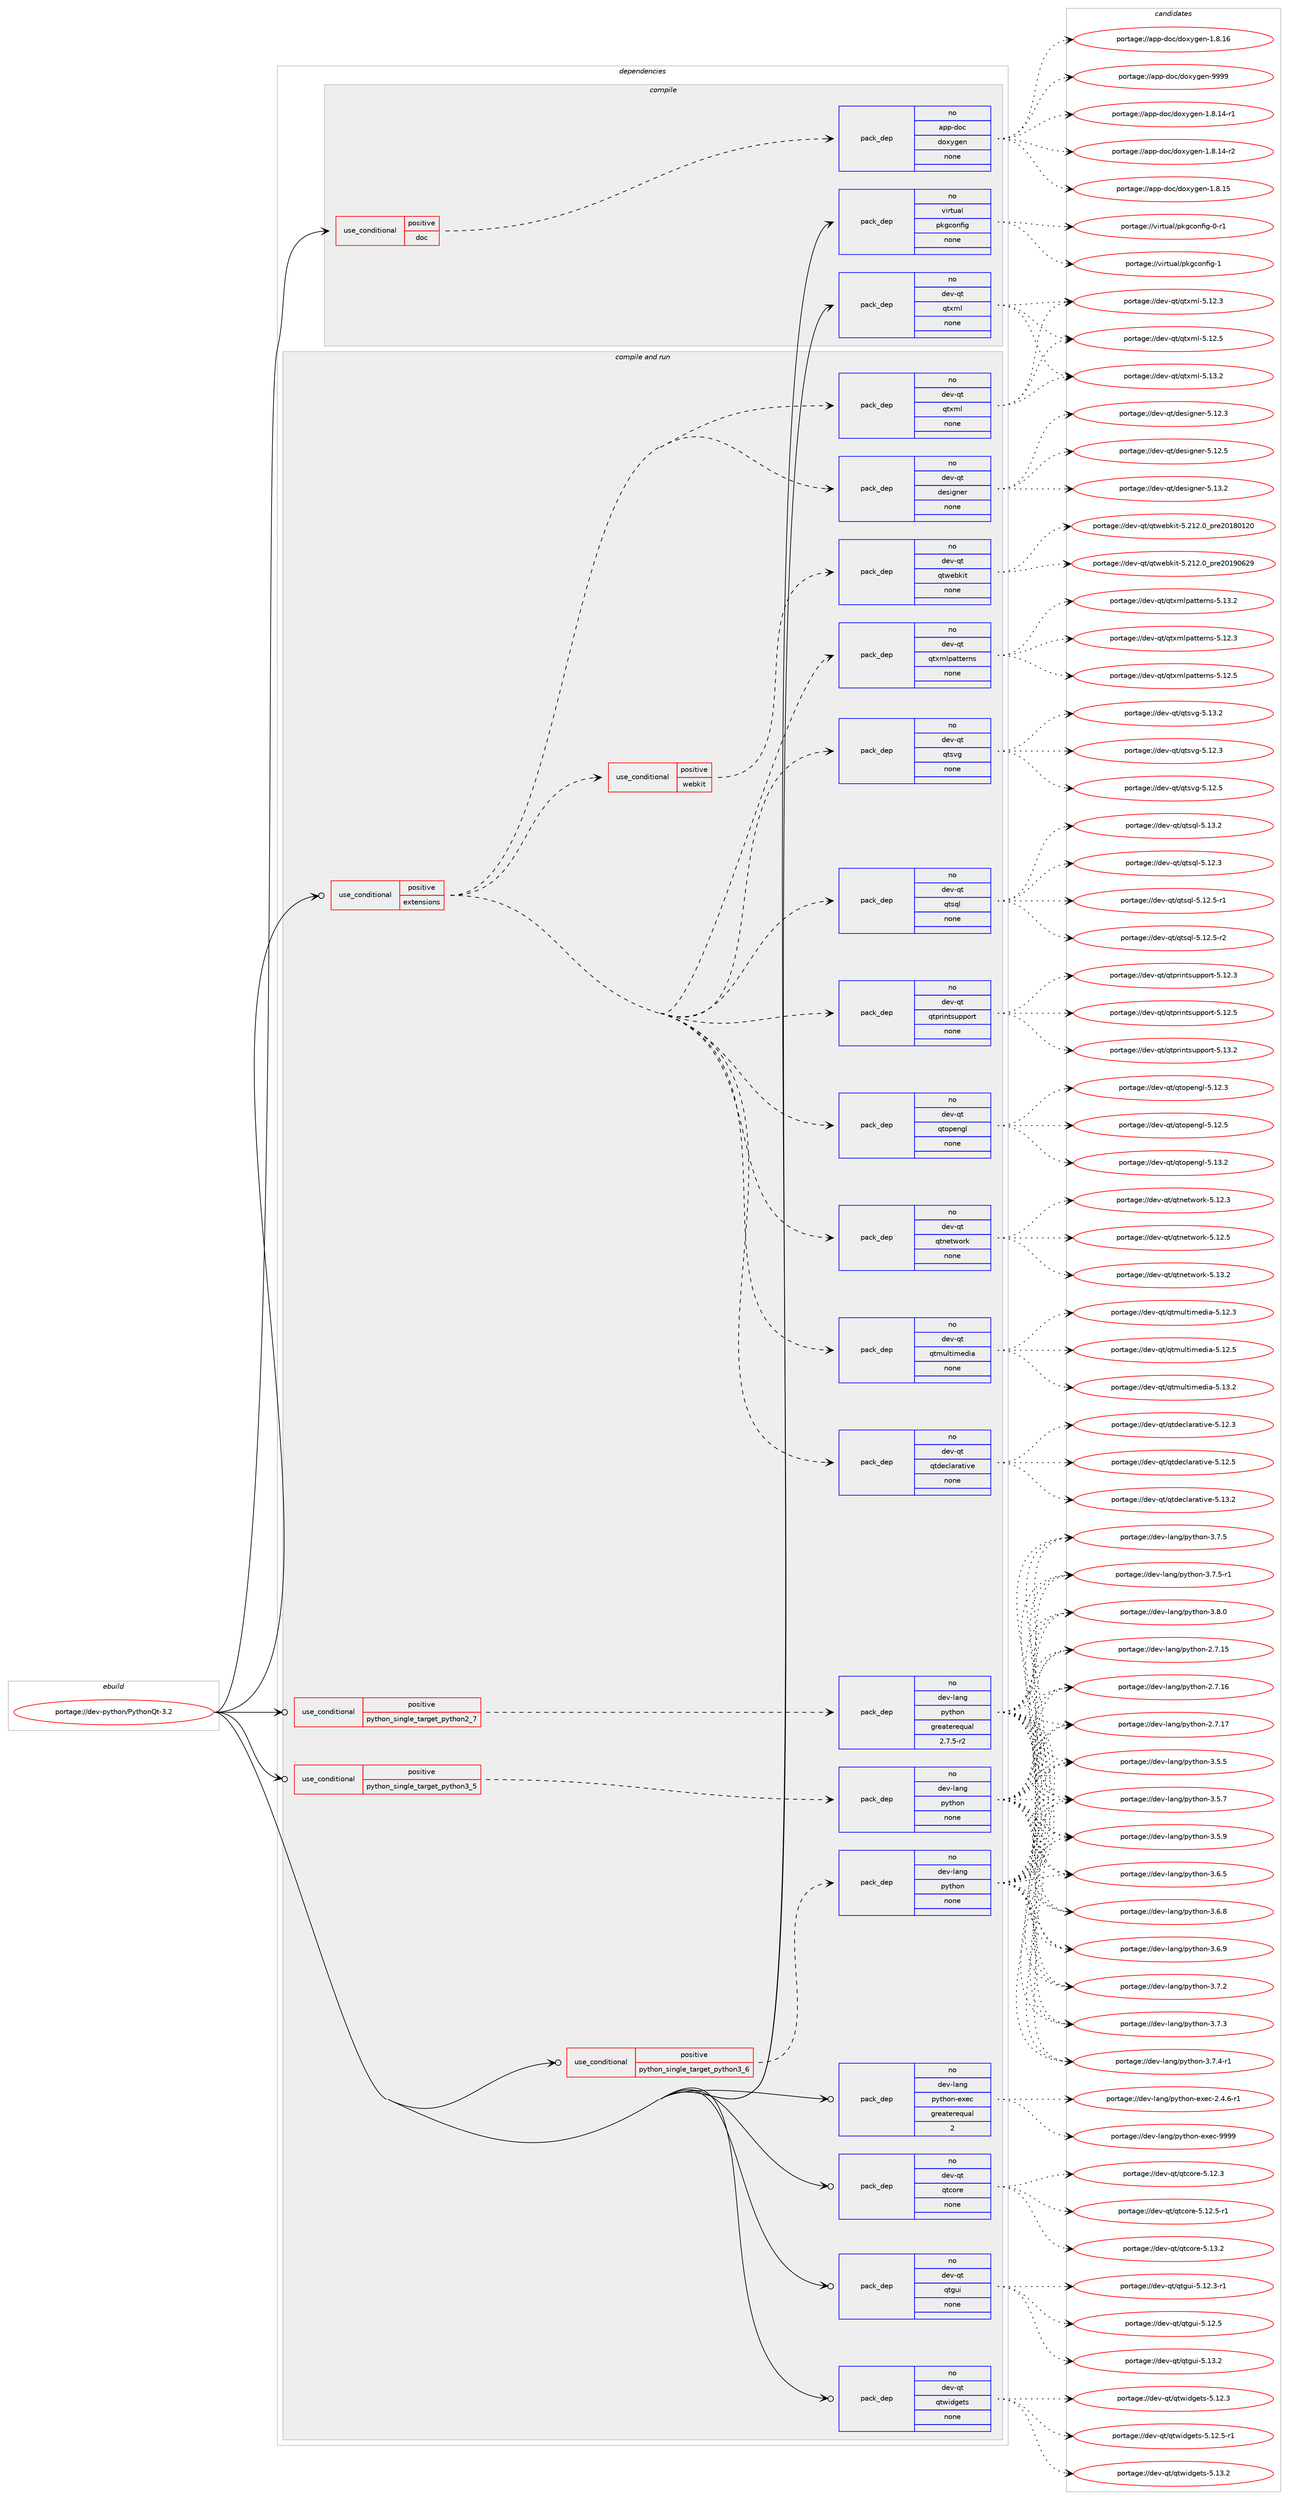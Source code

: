 digraph prolog {

# *************
# Graph options
# *************

newrank=true;
concentrate=true;
compound=true;
graph [rankdir=LR,fontname=Helvetica,fontsize=10,ranksep=1.5];#, ranksep=2.5, nodesep=0.2];
edge  [arrowhead=vee];
node  [fontname=Helvetica,fontsize=10];

# **********
# The ebuild
# **********

subgraph cluster_leftcol {
color=gray;
rank=same;
label=<<i>ebuild</i>>;
id [label="portage://dev-python/PythonQt-3.2", color=red, width=4, href="../dev-python/PythonQt-3.2.svg"];
}

# ****************
# The dependencies
# ****************

subgraph cluster_midcol {
color=gray;
label=<<i>dependencies</i>>;
subgraph cluster_compile {
fillcolor="#eeeeee";
style=filled;
label=<<i>compile</i>>;
subgraph cond25152 {
dependency128246 [label=<<TABLE BORDER="0" CELLBORDER="1" CELLSPACING="0" CELLPADDING="4"><TR><TD ROWSPAN="3" CELLPADDING="10">use_conditional</TD></TR><TR><TD>positive</TD></TR><TR><TD>doc</TD></TR></TABLE>>, shape=none, color=red];
subgraph pack99791 {
dependency128247 [label=<<TABLE BORDER="0" CELLBORDER="1" CELLSPACING="0" CELLPADDING="4" WIDTH="220"><TR><TD ROWSPAN="6" CELLPADDING="30">pack_dep</TD></TR><TR><TD WIDTH="110">no</TD></TR><TR><TD>app-doc</TD></TR><TR><TD>doxygen</TD></TR><TR><TD>none</TD></TR><TR><TD></TD></TR></TABLE>>, shape=none, color=blue];
}
dependency128246:e -> dependency128247:w [weight=20,style="dashed",arrowhead="vee"];
}
id:e -> dependency128246:w [weight=20,style="solid",arrowhead="vee"];
subgraph pack99792 {
dependency128248 [label=<<TABLE BORDER="0" CELLBORDER="1" CELLSPACING="0" CELLPADDING="4" WIDTH="220"><TR><TD ROWSPAN="6" CELLPADDING="30">pack_dep</TD></TR><TR><TD WIDTH="110">no</TD></TR><TR><TD>dev-qt</TD></TR><TR><TD>qtxml</TD></TR><TR><TD>none</TD></TR><TR><TD></TD></TR></TABLE>>, shape=none, color=blue];
}
id:e -> dependency128248:w [weight=20,style="solid",arrowhead="vee"];
subgraph pack99793 {
dependency128249 [label=<<TABLE BORDER="0" CELLBORDER="1" CELLSPACING="0" CELLPADDING="4" WIDTH="220"><TR><TD ROWSPAN="6" CELLPADDING="30">pack_dep</TD></TR><TR><TD WIDTH="110">no</TD></TR><TR><TD>virtual</TD></TR><TR><TD>pkgconfig</TD></TR><TR><TD>none</TD></TR><TR><TD></TD></TR></TABLE>>, shape=none, color=blue];
}
id:e -> dependency128249:w [weight=20,style="solid",arrowhead="vee"];
}
subgraph cluster_compileandrun {
fillcolor="#eeeeee";
style=filled;
label=<<i>compile and run</i>>;
subgraph cond25153 {
dependency128250 [label=<<TABLE BORDER="0" CELLBORDER="1" CELLSPACING="0" CELLPADDING="4"><TR><TD ROWSPAN="3" CELLPADDING="10">use_conditional</TD></TR><TR><TD>positive</TD></TR><TR><TD>extensions</TD></TR></TABLE>>, shape=none, color=red];
subgraph pack99794 {
dependency128251 [label=<<TABLE BORDER="0" CELLBORDER="1" CELLSPACING="0" CELLPADDING="4" WIDTH="220"><TR><TD ROWSPAN="6" CELLPADDING="30">pack_dep</TD></TR><TR><TD WIDTH="110">no</TD></TR><TR><TD>dev-qt</TD></TR><TR><TD>designer</TD></TR><TR><TD>none</TD></TR><TR><TD></TD></TR></TABLE>>, shape=none, color=blue];
}
dependency128250:e -> dependency128251:w [weight=20,style="dashed",arrowhead="vee"];
subgraph pack99795 {
dependency128252 [label=<<TABLE BORDER="0" CELLBORDER="1" CELLSPACING="0" CELLPADDING="4" WIDTH="220"><TR><TD ROWSPAN="6" CELLPADDING="30">pack_dep</TD></TR><TR><TD WIDTH="110">no</TD></TR><TR><TD>dev-qt</TD></TR><TR><TD>qtdeclarative</TD></TR><TR><TD>none</TD></TR><TR><TD></TD></TR></TABLE>>, shape=none, color=blue];
}
dependency128250:e -> dependency128252:w [weight=20,style="dashed",arrowhead="vee"];
subgraph pack99796 {
dependency128253 [label=<<TABLE BORDER="0" CELLBORDER="1" CELLSPACING="0" CELLPADDING="4" WIDTH="220"><TR><TD ROWSPAN="6" CELLPADDING="30">pack_dep</TD></TR><TR><TD WIDTH="110">no</TD></TR><TR><TD>dev-qt</TD></TR><TR><TD>qtmultimedia</TD></TR><TR><TD>none</TD></TR><TR><TD></TD></TR></TABLE>>, shape=none, color=blue];
}
dependency128250:e -> dependency128253:w [weight=20,style="dashed",arrowhead="vee"];
subgraph pack99797 {
dependency128254 [label=<<TABLE BORDER="0" CELLBORDER="1" CELLSPACING="0" CELLPADDING="4" WIDTH="220"><TR><TD ROWSPAN="6" CELLPADDING="30">pack_dep</TD></TR><TR><TD WIDTH="110">no</TD></TR><TR><TD>dev-qt</TD></TR><TR><TD>qtnetwork</TD></TR><TR><TD>none</TD></TR><TR><TD></TD></TR></TABLE>>, shape=none, color=blue];
}
dependency128250:e -> dependency128254:w [weight=20,style="dashed",arrowhead="vee"];
subgraph pack99798 {
dependency128255 [label=<<TABLE BORDER="0" CELLBORDER="1" CELLSPACING="0" CELLPADDING="4" WIDTH="220"><TR><TD ROWSPAN="6" CELLPADDING="30">pack_dep</TD></TR><TR><TD WIDTH="110">no</TD></TR><TR><TD>dev-qt</TD></TR><TR><TD>qtopengl</TD></TR><TR><TD>none</TD></TR><TR><TD></TD></TR></TABLE>>, shape=none, color=blue];
}
dependency128250:e -> dependency128255:w [weight=20,style="dashed",arrowhead="vee"];
subgraph pack99799 {
dependency128256 [label=<<TABLE BORDER="0" CELLBORDER="1" CELLSPACING="0" CELLPADDING="4" WIDTH="220"><TR><TD ROWSPAN="6" CELLPADDING="30">pack_dep</TD></TR><TR><TD WIDTH="110">no</TD></TR><TR><TD>dev-qt</TD></TR><TR><TD>qtprintsupport</TD></TR><TR><TD>none</TD></TR><TR><TD></TD></TR></TABLE>>, shape=none, color=blue];
}
dependency128250:e -> dependency128256:w [weight=20,style="dashed",arrowhead="vee"];
subgraph pack99800 {
dependency128257 [label=<<TABLE BORDER="0" CELLBORDER="1" CELLSPACING="0" CELLPADDING="4" WIDTH="220"><TR><TD ROWSPAN="6" CELLPADDING="30">pack_dep</TD></TR><TR><TD WIDTH="110">no</TD></TR><TR><TD>dev-qt</TD></TR><TR><TD>qtsql</TD></TR><TR><TD>none</TD></TR><TR><TD></TD></TR></TABLE>>, shape=none, color=blue];
}
dependency128250:e -> dependency128257:w [weight=20,style="dashed",arrowhead="vee"];
subgraph pack99801 {
dependency128258 [label=<<TABLE BORDER="0" CELLBORDER="1" CELLSPACING="0" CELLPADDING="4" WIDTH="220"><TR><TD ROWSPAN="6" CELLPADDING="30">pack_dep</TD></TR><TR><TD WIDTH="110">no</TD></TR><TR><TD>dev-qt</TD></TR><TR><TD>qtsvg</TD></TR><TR><TD>none</TD></TR><TR><TD></TD></TR></TABLE>>, shape=none, color=blue];
}
dependency128250:e -> dependency128258:w [weight=20,style="dashed",arrowhead="vee"];
subgraph pack99802 {
dependency128259 [label=<<TABLE BORDER="0" CELLBORDER="1" CELLSPACING="0" CELLPADDING="4" WIDTH="220"><TR><TD ROWSPAN="6" CELLPADDING="30">pack_dep</TD></TR><TR><TD WIDTH="110">no</TD></TR><TR><TD>dev-qt</TD></TR><TR><TD>qtxml</TD></TR><TR><TD>none</TD></TR><TR><TD></TD></TR></TABLE>>, shape=none, color=blue];
}
dependency128250:e -> dependency128259:w [weight=20,style="dashed",arrowhead="vee"];
subgraph pack99803 {
dependency128260 [label=<<TABLE BORDER="0" CELLBORDER="1" CELLSPACING="0" CELLPADDING="4" WIDTH="220"><TR><TD ROWSPAN="6" CELLPADDING="30">pack_dep</TD></TR><TR><TD WIDTH="110">no</TD></TR><TR><TD>dev-qt</TD></TR><TR><TD>qtxmlpatterns</TD></TR><TR><TD>none</TD></TR><TR><TD></TD></TR></TABLE>>, shape=none, color=blue];
}
dependency128250:e -> dependency128260:w [weight=20,style="dashed",arrowhead="vee"];
subgraph cond25154 {
dependency128261 [label=<<TABLE BORDER="0" CELLBORDER="1" CELLSPACING="0" CELLPADDING="4"><TR><TD ROWSPAN="3" CELLPADDING="10">use_conditional</TD></TR><TR><TD>positive</TD></TR><TR><TD>webkit</TD></TR></TABLE>>, shape=none, color=red];
subgraph pack99804 {
dependency128262 [label=<<TABLE BORDER="0" CELLBORDER="1" CELLSPACING="0" CELLPADDING="4" WIDTH="220"><TR><TD ROWSPAN="6" CELLPADDING="30">pack_dep</TD></TR><TR><TD WIDTH="110">no</TD></TR><TR><TD>dev-qt</TD></TR><TR><TD>qtwebkit</TD></TR><TR><TD>none</TD></TR><TR><TD></TD></TR></TABLE>>, shape=none, color=blue];
}
dependency128261:e -> dependency128262:w [weight=20,style="dashed",arrowhead="vee"];
}
dependency128250:e -> dependency128261:w [weight=20,style="dashed",arrowhead="vee"];
}
id:e -> dependency128250:w [weight=20,style="solid",arrowhead="odotvee"];
subgraph cond25155 {
dependency128263 [label=<<TABLE BORDER="0" CELLBORDER="1" CELLSPACING="0" CELLPADDING="4"><TR><TD ROWSPAN="3" CELLPADDING="10">use_conditional</TD></TR><TR><TD>positive</TD></TR><TR><TD>python_single_target_python2_7</TD></TR></TABLE>>, shape=none, color=red];
subgraph pack99805 {
dependency128264 [label=<<TABLE BORDER="0" CELLBORDER="1" CELLSPACING="0" CELLPADDING="4" WIDTH="220"><TR><TD ROWSPAN="6" CELLPADDING="30">pack_dep</TD></TR><TR><TD WIDTH="110">no</TD></TR><TR><TD>dev-lang</TD></TR><TR><TD>python</TD></TR><TR><TD>greaterequal</TD></TR><TR><TD>2.7.5-r2</TD></TR></TABLE>>, shape=none, color=blue];
}
dependency128263:e -> dependency128264:w [weight=20,style="dashed",arrowhead="vee"];
}
id:e -> dependency128263:w [weight=20,style="solid",arrowhead="odotvee"];
subgraph cond25156 {
dependency128265 [label=<<TABLE BORDER="0" CELLBORDER="1" CELLSPACING="0" CELLPADDING="4"><TR><TD ROWSPAN="3" CELLPADDING="10">use_conditional</TD></TR><TR><TD>positive</TD></TR><TR><TD>python_single_target_python3_5</TD></TR></TABLE>>, shape=none, color=red];
subgraph pack99806 {
dependency128266 [label=<<TABLE BORDER="0" CELLBORDER="1" CELLSPACING="0" CELLPADDING="4" WIDTH="220"><TR><TD ROWSPAN="6" CELLPADDING="30">pack_dep</TD></TR><TR><TD WIDTH="110">no</TD></TR><TR><TD>dev-lang</TD></TR><TR><TD>python</TD></TR><TR><TD>none</TD></TR><TR><TD></TD></TR></TABLE>>, shape=none, color=blue];
}
dependency128265:e -> dependency128266:w [weight=20,style="dashed",arrowhead="vee"];
}
id:e -> dependency128265:w [weight=20,style="solid",arrowhead="odotvee"];
subgraph cond25157 {
dependency128267 [label=<<TABLE BORDER="0" CELLBORDER="1" CELLSPACING="0" CELLPADDING="4"><TR><TD ROWSPAN="3" CELLPADDING="10">use_conditional</TD></TR><TR><TD>positive</TD></TR><TR><TD>python_single_target_python3_6</TD></TR></TABLE>>, shape=none, color=red];
subgraph pack99807 {
dependency128268 [label=<<TABLE BORDER="0" CELLBORDER="1" CELLSPACING="0" CELLPADDING="4" WIDTH="220"><TR><TD ROWSPAN="6" CELLPADDING="30">pack_dep</TD></TR><TR><TD WIDTH="110">no</TD></TR><TR><TD>dev-lang</TD></TR><TR><TD>python</TD></TR><TR><TD>none</TD></TR><TR><TD></TD></TR></TABLE>>, shape=none, color=blue];
}
dependency128267:e -> dependency128268:w [weight=20,style="dashed",arrowhead="vee"];
}
id:e -> dependency128267:w [weight=20,style="solid",arrowhead="odotvee"];
subgraph pack99808 {
dependency128269 [label=<<TABLE BORDER="0" CELLBORDER="1" CELLSPACING="0" CELLPADDING="4" WIDTH="220"><TR><TD ROWSPAN="6" CELLPADDING="30">pack_dep</TD></TR><TR><TD WIDTH="110">no</TD></TR><TR><TD>dev-lang</TD></TR><TR><TD>python-exec</TD></TR><TR><TD>greaterequal</TD></TR><TR><TD>2</TD></TR></TABLE>>, shape=none, color=blue];
}
id:e -> dependency128269:w [weight=20,style="solid",arrowhead="odotvee"];
subgraph pack99809 {
dependency128270 [label=<<TABLE BORDER="0" CELLBORDER="1" CELLSPACING="0" CELLPADDING="4" WIDTH="220"><TR><TD ROWSPAN="6" CELLPADDING="30">pack_dep</TD></TR><TR><TD WIDTH="110">no</TD></TR><TR><TD>dev-qt</TD></TR><TR><TD>qtcore</TD></TR><TR><TD>none</TD></TR><TR><TD></TD></TR></TABLE>>, shape=none, color=blue];
}
id:e -> dependency128270:w [weight=20,style="solid",arrowhead="odotvee"];
subgraph pack99810 {
dependency128271 [label=<<TABLE BORDER="0" CELLBORDER="1" CELLSPACING="0" CELLPADDING="4" WIDTH="220"><TR><TD ROWSPAN="6" CELLPADDING="30">pack_dep</TD></TR><TR><TD WIDTH="110">no</TD></TR><TR><TD>dev-qt</TD></TR><TR><TD>qtgui</TD></TR><TR><TD>none</TD></TR><TR><TD></TD></TR></TABLE>>, shape=none, color=blue];
}
id:e -> dependency128271:w [weight=20,style="solid",arrowhead="odotvee"];
subgraph pack99811 {
dependency128272 [label=<<TABLE BORDER="0" CELLBORDER="1" CELLSPACING="0" CELLPADDING="4" WIDTH="220"><TR><TD ROWSPAN="6" CELLPADDING="30">pack_dep</TD></TR><TR><TD WIDTH="110">no</TD></TR><TR><TD>dev-qt</TD></TR><TR><TD>qtwidgets</TD></TR><TR><TD>none</TD></TR><TR><TD></TD></TR></TABLE>>, shape=none, color=blue];
}
id:e -> dependency128272:w [weight=20,style="solid",arrowhead="odotvee"];
}
subgraph cluster_run {
fillcolor="#eeeeee";
style=filled;
label=<<i>run</i>>;
}
}

# **************
# The candidates
# **************

subgraph cluster_choices {
rank=same;
color=gray;
label=<<i>candidates</i>>;

subgraph choice99791 {
color=black;
nodesep=1;
choiceportage97112112451001119947100111120121103101110454946564649524511449 [label="portage://app-doc/doxygen-1.8.14-r1", color=red, width=4,href="../app-doc/doxygen-1.8.14-r1.svg"];
choiceportage97112112451001119947100111120121103101110454946564649524511450 [label="portage://app-doc/doxygen-1.8.14-r2", color=red, width=4,href="../app-doc/doxygen-1.8.14-r2.svg"];
choiceportage9711211245100111994710011112012110310111045494656464953 [label="portage://app-doc/doxygen-1.8.15", color=red, width=4,href="../app-doc/doxygen-1.8.15.svg"];
choiceportage9711211245100111994710011112012110310111045494656464954 [label="portage://app-doc/doxygen-1.8.16", color=red, width=4,href="../app-doc/doxygen-1.8.16.svg"];
choiceportage971121124510011199471001111201211031011104557575757 [label="portage://app-doc/doxygen-9999", color=red, width=4,href="../app-doc/doxygen-9999.svg"];
dependency128247:e -> choiceportage97112112451001119947100111120121103101110454946564649524511449:w [style=dotted,weight="100"];
dependency128247:e -> choiceportage97112112451001119947100111120121103101110454946564649524511450:w [style=dotted,weight="100"];
dependency128247:e -> choiceportage9711211245100111994710011112012110310111045494656464953:w [style=dotted,weight="100"];
dependency128247:e -> choiceportage9711211245100111994710011112012110310111045494656464954:w [style=dotted,weight="100"];
dependency128247:e -> choiceportage971121124510011199471001111201211031011104557575757:w [style=dotted,weight="100"];
}
subgraph choice99792 {
color=black;
nodesep=1;
choiceportage100101118451131164711311612010910845534649504651 [label="portage://dev-qt/qtxml-5.12.3", color=red, width=4,href="../dev-qt/qtxml-5.12.3.svg"];
choiceportage100101118451131164711311612010910845534649504653 [label="portage://dev-qt/qtxml-5.12.5", color=red, width=4,href="../dev-qt/qtxml-5.12.5.svg"];
choiceportage100101118451131164711311612010910845534649514650 [label="portage://dev-qt/qtxml-5.13.2", color=red, width=4,href="../dev-qt/qtxml-5.13.2.svg"];
dependency128248:e -> choiceportage100101118451131164711311612010910845534649504651:w [style=dotted,weight="100"];
dependency128248:e -> choiceportage100101118451131164711311612010910845534649504653:w [style=dotted,weight="100"];
dependency128248:e -> choiceportage100101118451131164711311612010910845534649514650:w [style=dotted,weight="100"];
}
subgraph choice99793 {
color=black;
nodesep=1;
choiceportage11810511411611797108471121071039911111010210510345484511449 [label="portage://virtual/pkgconfig-0-r1", color=red, width=4,href="../virtual/pkgconfig-0-r1.svg"];
choiceportage1181051141161179710847112107103991111101021051034549 [label="portage://virtual/pkgconfig-1", color=red, width=4,href="../virtual/pkgconfig-1.svg"];
dependency128249:e -> choiceportage11810511411611797108471121071039911111010210510345484511449:w [style=dotted,weight="100"];
dependency128249:e -> choiceportage1181051141161179710847112107103991111101021051034549:w [style=dotted,weight="100"];
}
subgraph choice99794 {
color=black;
nodesep=1;
choiceportage100101118451131164710010111510510311010111445534649504651 [label="portage://dev-qt/designer-5.12.3", color=red, width=4,href="../dev-qt/designer-5.12.3.svg"];
choiceportage100101118451131164710010111510510311010111445534649504653 [label="portage://dev-qt/designer-5.12.5", color=red, width=4,href="../dev-qt/designer-5.12.5.svg"];
choiceportage100101118451131164710010111510510311010111445534649514650 [label="portage://dev-qt/designer-5.13.2", color=red, width=4,href="../dev-qt/designer-5.13.2.svg"];
dependency128251:e -> choiceportage100101118451131164710010111510510311010111445534649504651:w [style=dotted,weight="100"];
dependency128251:e -> choiceportage100101118451131164710010111510510311010111445534649504653:w [style=dotted,weight="100"];
dependency128251:e -> choiceportage100101118451131164710010111510510311010111445534649514650:w [style=dotted,weight="100"];
}
subgraph choice99795 {
color=black;
nodesep=1;
choiceportage100101118451131164711311610010199108971149711610511810145534649504651 [label="portage://dev-qt/qtdeclarative-5.12.3", color=red, width=4,href="../dev-qt/qtdeclarative-5.12.3.svg"];
choiceportage100101118451131164711311610010199108971149711610511810145534649504653 [label="portage://dev-qt/qtdeclarative-5.12.5", color=red, width=4,href="../dev-qt/qtdeclarative-5.12.5.svg"];
choiceportage100101118451131164711311610010199108971149711610511810145534649514650 [label="portage://dev-qt/qtdeclarative-5.13.2", color=red, width=4,href="../dev-qt/qtdeclarative-5.13.2.svg"];
dependency128252:e -> choiceportage100101118451131164711311610010199108971149711610511810145534649504651:w [style=dotted,weight="100"];
dependency128252:e -> choiceportage100101118451131164711311610010199108971149711610511810145534649504653:w [style=dotted,weight="100"];
dependency128252:e -> choiceportage100101118451131164711311610010199108971149711610511810145534649514650:w [style=dotted,weight="100"];
}
subgraph choice99796 {
color=black;
nodesep=1;
choiceportage10010111845113116471131161091171081161051091011001059745534649504651 [label="portage://dev-qt/qtmultimedia-5.12.3", color=red, width=4,href="../dev-qt/qtmultimedia-5.12.3.svg"];
choiceportage10010111845113116471131161091171081161051091011001059745534649504653 [label="portage://dev-qt/qtmultimedia-5.12.5", color=red, width=4,href="../dev-qt/qtmultimedia-5.12.5.svg"];
choiceportage10010111845113116471131161091171081161051091011001059745534649514650 [label="portage://dev-qt/qtmultimedia-5.13.2", color=red, width=4,href="../dev-qt/qtmultimedia-5.13.2.svg"];
dependency128253:e -> choiceportage10010111845113116471131161091171081161051091011001059745534649504651:w [style=dotted,weight="100"];
dependency128253:e -> choiceportage10010111845113116471131161091171081161051091011001059745534649504653:w [style=dotted,weight="100"];
dependency128253:e -> choiceportage10010111845113116471131161091171081161051091011001059745534649514650:w [style=dotted,weight="100"];
}
subgraph choice99797 {
color=black;
nodesep=1;
choiceportage100101118451131164711311611010111611911111410745534649504651 [label="portage://dev-qt/qtnetwork-5.12.3", color=red, width=4,href="../dev-qt/qtnetwork-5.12.3.svg"];
choiceportage100101118451131164711311611010111611911111410745534649504653 [label="portage://dev-qt/qtnetwork-5.12.5", color=red, width=4,href="../dev-qt/qtnetwork-5.12.5.svg"];
choiceportage100101118451131164711311611010111611911111410745534649514650 [label="portage://dev-qt/qtnetwork-5.13.2", color=red, width=4,href="../dev-qt/qtnetwork-5.13.2.svg"];
dependency128254:e -> choiceportage100101118451131164711311611010111611911111410745534649504651:w [style=dotted,weight="100"];
dependency128254:e -> choiceportage100101118451131164711311611010111611911111410745534649504653:w [style=dotted,weight="100"];
dependency128254:e -> choiceportage100101118451131164711311611010111611911111410745534649514650:w [style=dotted,weight="100"];
}
subgraph choice99798 {
color=black;
nodesep=1;
choiceportage100101118451131164711311611111210111010310845534649504651 [label="portage://dev-qt/qtopengl-5.12.3", color=red, width=4,href="../dev-qt/qtopengl-5.12.3.svg"];
choiceportage100101118451131164711311611111210111010310845534649504653 [label="portage://dev-qt/qtopengl-5.12.5", color=red, width=4,href="../dev-qt/qtopengl-5.12.5.svg"];
choiceportage100101118451131164711311611111210111010310845534649514650 [label="portage://dev-qt/qtopengl-5.13.2", color=red, width=4,href="../dev-qt/qtopengl-5.13.2.svg"];
dependency128255:e -> choiceportage100101118451131164711311611111210111010310845534649504651:w [style=dotted,weight="100"];
dependency128255:e -> choiceportage100101118451131164711311611111210111010310845534649504653:w [style=dotted,weight="100"];
dependency128255:e -> choiceportage100101118451131164711311611111210111010310845534649514650:w [style=dotted,weight="100"];
}
subgraph choice99799 {
color=black;
nodesep=1;
choiceportage100101118451131164711311611211410511011611511711211211111411645534649504651 [label="portage://dev-qt/qtprintsupport-5.12.3", color=red, width=4,href="../dev-qt/qtprintsupport-5.12.3.svg"];
choiceportage100101118451131164711311611211410511011611511711211211111411645534649504653 [label="portage://dev-qt/qtprintsupport-5.12.5", color=red, width=4,href="../dev-qt/qtprintsupport-5.12.5.svg"];
choiceportage100101118451131164711311611211410511011611511711211211111411645534649514650 [label="portage://dev-qt/qtprintsupport-5.13.2", color=red, width=4,href="../dev-qt/qtprintsupport-5.13.2.svg"];
dependency128256:e -> choiceportage100101118451131164711311611211410511011611511711211211111411645534649504651:w [style=dotted,weight="100"];
dependency128256:e -> choiceportage100101118451131164711311611211410511011611511711211211111411645534649504653:w [style=dotted,weight="100"];
dependency128256:e -> choiceportage100101118451131164711311611211410511011611511711211211111411645534649514650:w [style=dotted,weight="100"];
}
subgraph choice99800 {
color=black;
nodesep=1;
choiceportage100101118451131164711311611511310845534649504651 [label="portage://dev-qt/qtsql-5.12.3", color=red, width=4,href="../dev-qt/qtsql-5.12.3.svg"];
choiceportage1001011184511311647113116115113108455346495046534511449 [label="portage://dev-qt/qtsql-5.12.5-r1", color=red, width=4,href="../dev-qt/qtsql-5.12.5-r1.svg"];
choiceportage1001011184511311647113116115113108455346495046534511450 [label="portage://dev-qt/qtsql-5.12.5-r2", color=red, width=4,href="../dev-qt/qtsql-5.12.5-r2.svg"];
choiceportage100101118451131164711311611511310845534649514650 [label="portage://dev-qt/qtsql-5.13.2", color=red, width=4,href="../dev-qt/qtsql-5.13.2.svg"];
dependency128257:e -> choiceportage100101118451131164711311611511310845534649504651:w [style=dotted,weight="100"];
dependency128257:e -> choiceportage1001011184511311647113116115113108455346495046534511449:w [style=dotted,weight="100"];
dependency128257:e -> choiceportage1001011184511311647113116115113108455346495046534511450:w [style=dotted,weight="100"];
dependency128257:e -> choiceportage100101118451131164711311611511310845534649514650:w [style=dotted,weight="100"];
}
subgraph choice99801 {
color=black;
nodesep=1;
choiceportage100101118451131164711311611511810345534649504651 [label="portage://dev-qt/qtsvg-5.12.3", color=red, width=4,href="../dev-qt/qtsvg-5.12.3.svg"];
choiceportage100101118451131164711311611511810345534649504653 [label="portage://dev-qt/qtsvg-5.12.5", color=red, width=4,href="../dev-qt/qtsvg-5.12.5.svg"];
choiceportage100101118451131164711311611511810345534649514650 [label="portage://dev-qt/qtsvg-5.13.2", color=red, width=4,href="../dev-qt/qtsvg-5.13.2.svg"];
dependency128258:e -> choiceportage100101118451131164711311611511810345534649504651:w [style=dotted,weight="100"];
dependency128258:e -> choiceportage100101118451131164711311611511810345534649504653:w [style=dotted,weight="100"];
dependency128258:e -> choiceportage100101118451131164711311611511810345534649514650:w [style=dotted,weight="100"];
}
subgraph choice99802 {
color=black;
nodesep=1;
choiceportage100101118451131164711311612010910845534649504651 [label="portage://dev-qt/qtxml-5.12.3", color=red, width=4,href="../dev-qt/qtxml-5.12.3.svg"];
choiceportage100101118451131164711311612010910845534649504653 [label="portage://dev-qt/qtxml-5.12.5", color=red, width=4,href="../dev-qt/qtxml-5.12.5.svg"];
choiceportage100101118451131164711311612010910845534649514650 [label="portage://dev-qt/qtxml-5.13.2", color=red, width=4,href="../dev-qt/qtxml-5.13.2.svg"];
dependency128259:e -> choiceportage100101118451131164711311612010910845534649504651:w [style=dotted,weight="100"];
dependency128259:e -> choiceportage100101118451131164711311612010910845534649504653:w [style=dotted,weight="100"];
dependency128259:e -> choiceportage100101118451131164711311612010910845534649514650:w [style=dotted,weight="100"];
}
subgraph choice99803 {
color=black;
nodesep=1;
choiceportage10010111845113116471131161201091081129711611610111411011545534649504651 [label="portage://dev-qt/qtxmlpatterns-5.12.3", color=red, width=4,href="../dev-qt/qtxmlpatterns-5.12.3.svg"];
choiceportage10010111845113116471131161201091081129711611610111411011545534649504653 [label="portage://dev-qt/qtxmlpatterns-5.12.5", color=red, width=4,href="../dev-qt/qtxmlpatterns-5.12.5.svg"];
choiceportage10010111845113116471131161201091081129711611610111411011545534649514650 [label="portage://dev-qt/qtxmlpatterns-5.13.2", color=red, width=4,href="../dev-qt/qtxmlpatterns-5.13.2.svg"];
dependency128260:e -> choiceportage10010111845113116471131161201091081129711611610111411011545534649504651:w [style=dotted,weight="100"];
dependency128260:e -> choiceportage10010111845113116471131161201091081129711611610111411011545534649504653:w [style=dotted,weight="100"];
dependency128260:e -> choiceportage10010111845113116471131161201091081129711611610111411011545534649514650:w [style=dotted,weight="100"];
}
subgraph choice99804 {
color=black;
nodesep=1;
choiceportage1001011184511311647113116119101981071051164553465049504648951121141015048495648495048 [label="portage://dev-qt/qtwebkit-5.212.0_pre20180120", color=red, width=4,href="../dev-qt/qtwebkit-5.212.0_pre20180120.svg"];
choiceportage1001011184511311647113116119101981071051164553465049504648951121141015048495748545057 [label="portage://dev-qt/qtwebkit-5.212.0_pre20190629", color=red, width=4,href="../dev-qt/qtwebkit-5.212.0_pre20190629.svg"];
dependency128262:e -> choiceportage1001011184511311647113116119101981071051164553465049504648951121141015048495648495048:w [style=dotted,weight="100"];
dependency128262:e -> choiceportage1001011184511311647113116119101981071051164553465049504648951121141015048495748545057:w [style=dotted,weight="100"];
}
subgraph choice99805 {
color=black;
nodesep=1;
choiceportage10010111845108971101034711212111610411111045504655464953 [label="portage://dev-lang/python-2.7.15", color=red, width=4,href="../dev-lang/python-2.7.15.svg"];
choiceportage10010111845108971101034711212111610411111045504655464954 [label="portage://dev-lang/python-2.7.16", color=red, width=4,href="../dev-lang/python-2.7.16.svg"];
choiceportage10010111845108971101034711212111610411111045504655464955 [label="portage://dev-lang/python-2.7.17", color=red, width=4,href="../dev-lang/python-2.7.17.svg"];
choiceportage100101118451089711010347112121116104111110455146534653 [label="portage://dev-lang/python-3.5.5", color=red, width=4,href="../dev-lang/python-3.5.5.svg"];
choiceportage100101118451089711010347112121116104111110455146534655 [label="portage://dev-lang/python-3.5.7", color=red, width=4,href="../dev-lang/python-3.5.7.svg"];
choiceportage100101118451089711010347112121116104111110455146534657 [label="portage://dev-lang/python-3.5.9", color=red, width=4,href="../dev-lang/python-3.5.9.svg"];
choiceportage100101118451089711010347112121116104111110455146544653 [label="portage://dev-lang/python-3.6.5", color=red, width=4,href="../dev-lang/python-3.6.5.svg"];
choiceportage100101118451089711010347112121116104111110455146544656 [label="portage://dev-lang/python-3.6.8", color=red, width=4,href="../dev-lang/python-3.6.8.svg"];
choiceportage100101118451089711010347112121116104111110455146544657 [label="portage://dev-lang/python-3.6.9", color=red, width=4,href="../dev-lang/python-3.6.9.svg"];
choiceportage100101118451089711010347112121116104111110455146554650 [label="portage://dev-lang/python-3.7.2", color=red, width=4,href="../dev-lang/python-3.7.2.svg"];
choiceportage100101118451089711010347112121116104111110455146554651 [label="portage://dev-lang/python-3.7.3", color=red, width=4,href="../dev-lang/python-3.7.3.svg"];
choiceportage1001011184510897110103471121211161041111104551465546524511449 [label="portage://dev-lang/python-3.7.4-r1", color=red, width=4,href="../dev-lang/python-3.7.4-r1.svg"];
choiceportage100101118451089711010347112121116104111110455146554653 [label="portage://dev-lang/python-3.7.5", color=red, width=4,href="../dev-lang/python-3.7.5.svg"];
choiceportage1001011184510897110103471121211161041111104551465546534511449 [label="portage://dev-lang/python-3.7.5-r1", color=red, width=4,href="../dev-lang/python-3.7.5-r1.svg"];
choiceportage100101118451089711010347112121116104111110455146564648 [label="portage://dev-lang/python-3.8.0", color=red, width=4,href="../dev-lang/python-3.8.0.svg"];
dependency128264:e -> choiceportage10010111845108971101034711212111610411111045504655464953:w [style=dotted,weight="100"];
dependency128264:e -> choiceportage10010111845108971101034711212111610411111045504655464954:w [style=dotted,weight="100"];
dependency128264:e -> choiceportage10010111845108971101034711212111610411111045504655464955:w [style=dotted,weight="100"];
dependency128264:e -> choiceportage100101118451089711010347112121116104111110455146534653:w [style=dotted,weight="100"];
dependency128264:e -> choiceportage100101118451089711010347112121116104111110455146534655:w [style=dotted,weight="100"];
dependency128264:e -> choiceportage100101118451089711010347112121116104111110455146534657:w [style=dotted,weight="100"];
dependency128264:e -> choiceportage100101118451089711010347112121116104111110455146544653:w [style=dotted,weight="100"];
dependency128264:e -> choiceportage100101118451089711010347112121116104111110455146544656:w [style=dotted,weight="100"];
dependency128264:e -> choiceportage100101118451089711010347112121116104111110455146544657:w [style=dotted,weight="100"];
dependency128264:e -> choiceportage100101118451089711010347112121116104111110455146554650:w [style=dotted,weight="100"];
dependency128264:e -> choiceportage100101118451089711010347112121116104111110455146554651:w [style=dotted,weight="100"];
dependency128264:e -> choiceportage1001011184510897110103471121211161041111104551465546524511449:w [style=dotted,weight="100"];
dependency128264:e -> choiceportage100101118451089711010347112121116104111110455146554653:w [style=dotted,weight="100"];
dependency128264:e -> choiceportage1001011184510897110103471121211161041111104551465546534511449:w [style=dotted,weight="100"];
dependency128264:e -> choiceportage100101118451089711010347112121116104111110455146564648:w [style=dotted,weight="100"];
}
subgraph choice99806 {
color=black;
nodesep=1;
choiceportage10010111845108971101034711212111610411111045504655464953 [label="portage://dev-lang/python-2.7.15", color=red, width=4,href="../dev-lang/python-2.7.15.svg"];
choiceportage10010111845108971101034711212111610411111045504655464954 [label="portage://dev-lang/python-2.7.16", color=red, width=4,href="../dev-lang/python-2.7.16.svg"];
choiceportage10010111845108971101034711212111610411111045504655464955 [label="portage://dev-lang/python-2.7.17", color=red, width=4,href="../dev-lang/python-2.7.17.svg"];
choiceportage100101118451089711010347112121116104111110455146534653 [label="portage://dev-lang/python-3.5.5", color=red, width=4,href="../dev-lang/python-3.5.5.svg"];
choiceportage100101118451089711010347112121116104111110455146534655 [label="portage://dev-lang/python-3.5.7", color=red, width=4,href="../dev-lang/python-3.5.7.svg"];
choiceportage100101118451089711010347112121116104111110455146534657 [label="portage://dev-lang/python-3.5.9", color=red, width=4,href="../dev-lang/python-3.5.9.svg"];
choiceportage100101118451089711010347112121116104111110455146544653 [label="portage://dev-lang/python-3.6.5", color=red, width=4,href="../dev-lang/python-3.6.5.svg"];
choiceportage100101118451089711010347112121116104111110455146544656 [label="portage://dev-lang/python-3.6.8", color=red, width=4,href="../dev-lang/python-3.6.8.svg"];
choiceportage100101118451089711010347112121116104111110455146544657 [label="portage://dev-lang/python-3.6.9", color=red, width=4,href="../dev-lang/python-3.6.9.svg"];
choiceportage100101118451089711010347112121116104111110455146554650 [label="portage://dev-lang/python-3.7.2", color=red, width=4,href="../dev-lang/python-3.7.2.svg"];
choiceportage100101118451089711010347112121116104111110455146554651 [label="portage://dev-lang/python-3.7.3", color=red, width=4,href="../dev-lang/python-3.7.3.svg"];
choiceportage1001011184510897110103471121211161041111104551465546524511449 [label="portage://dev-lang/python-3.7.4-r1", color=red, width=4,href="../dev-lang/python-3.7.4-r1.svg"];
choiceportage100101118451089711010347112121116104111110455146554653 [label="portage://dev-lang/python-3.7.5", color=red, width=4,href="../dev-lang/python-3.7.5.svg"];
choiceportage1001011184510897110103471121211161041111104551465546534511449 [label="portage://dev-lang/python-3.7.5-r1", color=red, width=4,href="../dev-lang/python-3.7.5-r1.svg"];
choiceportage100101118451089711010347112121116104111110455146564648 [label="portage://dev-lang/python-3.8.0", color=red, width=4,href="../dev-lang/python-3.8.0.svg"];
dependency128266:e -> choiceportage10010111845108971101034711212111610411111045504655464953:w [style=dotted,weight="100"];
dependency128266:e -> choiceportage10010111845108971101034711212111610411111045504655464954:w [style=dotted,weight="100"];
dependency128266:e -> choiceportage10010111845108971101034711212111610411111045504655464955:w [style=dotted,weight="100"];
dependency128266:e -> choiceportage100101118451089711010347112121116104111110455146534653:w [style=dotted,weight="100"];
dependency128266:e -> choiceportage100101118451089711010347112121116104111110455146534655:w [style=dotted,weight="100"];
dependency128266:e -> choiceportage100101118451089711010347112121116104111110455146534657:w [style=dotted,weight="100"];
dependency128266:e -> choiceportage100101118451089711010347112121116104111110455146544653:w [style=dotted,weight="100"];
dependency128266:e -> choiceportage100101118451089711010347112121116104111110455146544656:w [style=dotted,weight="100"];
dependency128266:e -> choiceportage100101118451089711010347112121116104111110455146544657:w [style=dotted,weight="100"];
dependency128266:e -> choiceportage100101118451089711010347112121116104111110455146554650:w [style=dotted,weight="100"];
dependency128266:e -> choiceportage100101118451089711010347112121116104111110455146554651:w [style=dotted,weight="100"];
dependency128266:e -> choiceportage1001011184510897110103471121211161041111104551465546524511449:w [style=dotted,weight="100"];
dependency128266:e -> choiceportage100101118451089711010347112121116104111110455146554653:w [style=dotted,weight="100"];
dependency128266:e -> choiceportage1001011184510897110103471121211161041111104551465546534511449:w [style=dotted,weight="100"];
dependency128266:e -> choiceportage100101118451089711010347112121116104111110455146564648:w [style=dotted,weight="100"];
}
subgraph choice99807 {
color=black;
nodesep=1;
choiceportage10010111845108971101034711212111610411111045504655464953 [label="portage://dev-lang/python-2.7.15", color=red, width=4,href="../dev-lang/python-2.7.15.svg"];
choiceportage10010111845108971101034711212111610411111045504655464954 [label="portage://dev-lang/python-2.7.16", color=red, width=4,href="../dev-lang/python-2.7.16.svg"];
choiceportage10010111845108971101034711212111610411111045504655464955 [label="portage://dev-lang/python-2.7.17", color=red, width=4,href="../dev-lang/python-2.7.17.svg"];
choiceportage100101118451089711010347112121116104111110455146534653 [label="portage://dev-lang/python-3.5.5", color=red, width=4,href="../dev-lang/python-3.5.5.svg"];
choiceportage100101118451089711010347112121116104111110455146534655 [label="portage://dev-lang/python-3.5.7", color=red, width=4,href="../dev-lang/python-3.5.7.svg"];
choiceportage100101118451089711010347112121116104111110455146534657 [label="portage://dev-lang/python-3.5.9", color=red, width=4,href="../dev-lang/python-3.5.9.svg"];
choiceportage100101118451089711010347112121116104111110455146544653 [label="portage://dev-lang/python-3.6.5", color=red, width=4,href="../dev-lang/python-3.6.5.svg"];
choiceportage100101118451089711010347112121116104111110455146544656 [label="portage://dev-lang/python-3.6.8", color=red, width=4,href="../dev-lang/python-3.6.8.svg"];
choiceportage100101118451089711010347112121116104111110455146544657 [label="portage://dev-lang/python-3.6.9", color=red, width=4,href="../dev-lang/python-3.6.9.svg"];
choiceportage100101118451089711010347112121116104111110455146554650 [label="portage://dev-lang/python-3.7.2", color=red, width=4,href="../dev-lang/python-3.7.2.svg"];
choiceportage100101118451089711010347112121116104111110455146554651 [label="portage://dev-lang/python-3.7.3", color=red, width=4,href="../dev-lang/python-3.7.3.svg"];
choiceportage1001011184510897110103471121211161041111104551465546524511449 [label="portage://dev-lang/python-3.7.4-r1", color=red, width=4,href="../dev-lang/python-3.7.4-r1.svg"];
choiceportage100101118451089711010347112121116104111110455146554653 [label="portage://dev-lang/python-3.7.5", color=red, width=4,href="../dev-lang/python-3.7.5.svg"];
choiceportage1001011184510897110103471121211161041111104551465546534511449 [label="portage://dev-lang/python-3.7.5-r1", color=red, width=4,href="../dev-lang/python-3.7.5-r1.svg"];
choiceportage100101118451089711010347112121116104111110455146564648 [label="portage://dev-lang/python-3.8.0", color=red, width=4,href="../dev-lang/python-3.8.0.svg"];
dependency128268:e -> choiceportage10010111845108971101034711212111610411111045504655464953:w [style=dotted,weight="100"];
dependency128268:e -> choiceportage10010111845108971101034711212111610411111045504655464954:w [style=dotted,weight="100"];
dependency128268:e -> choiceportage10010111845108971101034711212111610411111045504655464955:w [style=dotted,weight="100"];
dependency128268:e -> choiceportage100101118451089711010347112121116104111110455146534653:w [style=dotted,weight="100"];
dependency128268:e -> choiceportage100101118451089711010347112121116104111110455146534655:w [style=dotted,weight="100"];
dependency128268:e -> choiceportage100101118451089711010347112121116104111110455146534657:w [style=dotted,weight="100"];
dependency128268:e -> choiceportage100101118451089711010347112121116104111110455146544653:w [style=dotted,weight="100"];
dependency128268:e -> choiceportage100101118451089711010347112121116104111110455146544656:w [style=dotted,weight="100"];
dependency128268:e -> choiceportage100101118451089711010347112121116104111110455146544657:w [style=dotted,weight="100"];
dependency128268:e -> choiceportage100101118451089711010347112121116104111110455146554650:w [style=dotted,weight="100"];
dependency128268:e -> choiceportage100101118451089711010347112121116104111110455146554651:w [style=dotted,weight="100"];
dependency128268:e -> choiceportage1001011184510897110103471121211161041111104551465546524511449:w [style=dotted,weight="100"];
dependency128268:e -> choiceportage100101118451089711010347112121116104111110455146554653:w [style=dotted,weight="100"];
dependency128268:e -> choiceportage1001011184510897110103471121211161041111104551465546534511449:w [style=dotted,weight="100"];
dependency128268:e -> choiceportage100101118451089711010347112121116104111110455146564648:w [style=dotted,weight="100"];
}
subgraph choice99808 {
color=black;
nodesep=1;
choiceportage10010111845108971101034711212111610411111045101120101994550465246544511449 [label="portage://dev-lang/python-exec-2.4.6-r1", color=red, width=4,href="../dev-lang/python-exec-2.4.6-r1.svg"];
choiceportage10010111845108971101034711212111610411111045101120101994557575757 [label="portage://dev-lang/python-exec-9999", color=red, width=4,href="../dev-lang/python-exec-9999.svg"];
dependency128269:e -> choiceportage10010111845108971101034711212111610411111045101120101994550465246544511449:w [style=dotted,weight="100"];
dependency128269:e -> choiceportage10010111845108971101034711212111610411111045101120101994557575757:w [style=dotted,weight="100"];
}
subgraph choice99809 {
color=black;
nodesep=1;
choiceportage10010111845113116471131169911111410145534649504651 [label="portage://dev-qt/qtcore-5.12.3", color=red, width=4,href="../dev-qt/qtcore-5.12.3.svg"];
choiceportage100101118451131164711311699111114101455346495046534511449 [label="portage://dev-qt/qtcore-5.12.5-r1", color=red, width=4,href="../dev-qt/qtcore-5.12.5-r1.svg"];
choiceportage10010111845113116471131169911111410145534649514650 [label="portage://dev-qt/qtcore-5.13.2", color=red, width=4,href="../dev-qt/qtcore-5.13.2.svg"];
dependency128270:e -> choiceportage10010111845113116471131169911111410145534649504651:w [style=dotted,weight="100"];
dependency128270:e -> choiceportage100101118451131164711311699111114101455346495046534511449:w [style=dotted,weight="100"];
dependency128270:e -> choiceportage10010111845113116471131169911111410145534649514650:w [style=dotted,weight="100"];
}
subgraph choice99810 {
color=black;
nodesep=1;
choiceportage1001011184511311647113116103117105455346495046514511449 [label="portage://dev-qt/qtgui-5.12.3-r1", color=red, width=4,href="../dev-qt/qtgui-5.12.3-r1.svg"];
choiceportage100101118451131164711311610311710545534649504653 [label="portage://dev-qt/qtgui-5.12.5", color=red, width=4,href="../dev-qt/qtgui-5.12.5.svg"];
choiceportage100101118451131164711311610311710545534649514650 [label="portage://dev-qt/qtgui-5.13.2", color=red, width=4,href="../dev-qt/qtgui-5.13.2.svg"];
dependency128271:e -> choiceportage1001011184511311647113116103117105455346495046514511449:w [style=dotted,weight="100"];
dependency128271:e -> choiceportage100101118451131164711311610311710545534649504653:w [style=dotted,weight="100"];
dependency128271:e -> choiceportage100101118451131164711311610311710545534649514650:w [style=dotted,weight="100"];
}
subgraph choice99811 {
color=black;
nodesep=1;
choiceportage100101118451131164711311611910510010310111611545534649504651 [label="portage://dev-qt/qtwidgets-5.12.3", color=red, width=4,href="../dev-qt/qtwidgets-5.12.3.svg"];
choiceportage1001011184511311647113116119105100103101116115455346495046534511449 [label="portage://dev-qt/qtwidgets-5.12.5-r1", color=red, width=4,href="../dev-qt/qtwidgets-5.12.5-r1.svg"];
choiceportage100101118451131164711311611910510010310111611545534649514650 [label="portage://dev-qt/qtwidgets-5.13.2", color=red, width=4,href="../dev-qt/qtwidgets-5.13.2.svg"];
dependency128272:e -> choiceportage100101118451131164711311611910510010310111611545534649504651:w [style=dotted,weight="100"];
dependency128272:e -> choiceportage1001011184511311647113116119105100103101116115455346495046534511449:w [style=dotted,weight="100"];
dependency128272:e -> choiceportage100101118451131164711311611910510010310111611545534649514650:w [style=dotted,weight="100"];
}
}

}
